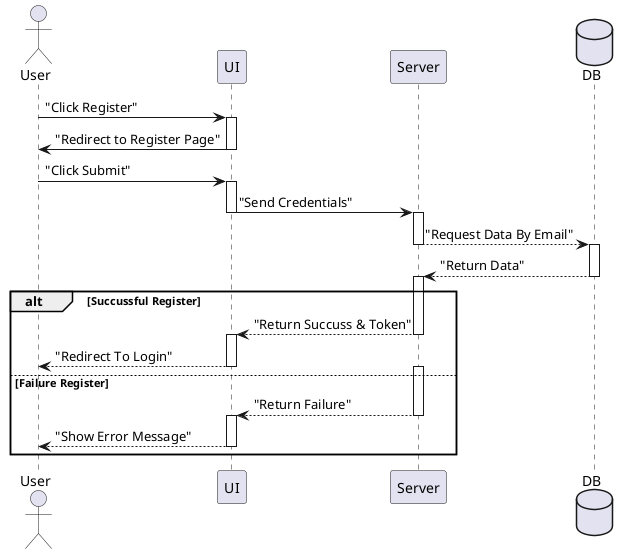 @startuml sequence_diagram
actor User
participant "UI" as UI
participant "Server" as Server
database "DB" as DB

User -> UI: "Click Register"
activate UI
UI -> User: "Redirect to Register Page"
deactivate UI

User -> UI: "Click Submit"
activate UI
UI -> Server: "Send Credentials"
deactivate UI
activate Server
Server --> DB: "Request Data By Email"
deactivate Server
activate DB
DB --> Server: "Return Data"
deactivate DB


alt Succussful Register
    activate Server
    Server --> UI: "Return Succuss & Token"
    deactivate Server
    activate UI
    UI --> User: "Redirect To Login"
    deactivate UI
else Failure Register
    activate Server
    Server --> UI: "Return Failure"
    deactivate Server
    activate UI
    UI --> User: "Show Error Message"
    deactivate UI
end
@enduml